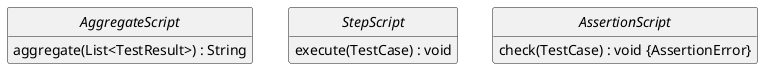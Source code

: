 @startuml
interface AggregateScript {
    aggregate(List<TestResult>) : String
}

interface StepScript {
	execute(TestCase) : void
}

interface AssertionScript {
	check(TestCase) : void {AssertionError}
}

AggregateScript -[hidden]right- StepScript
StepScript -[hidden]right- AssertionScript


hide empty members
hide empty methods
hide circle

skinparam monochrome true
skinparam shadowing false
skinparam packageStyle rect
@enduml
